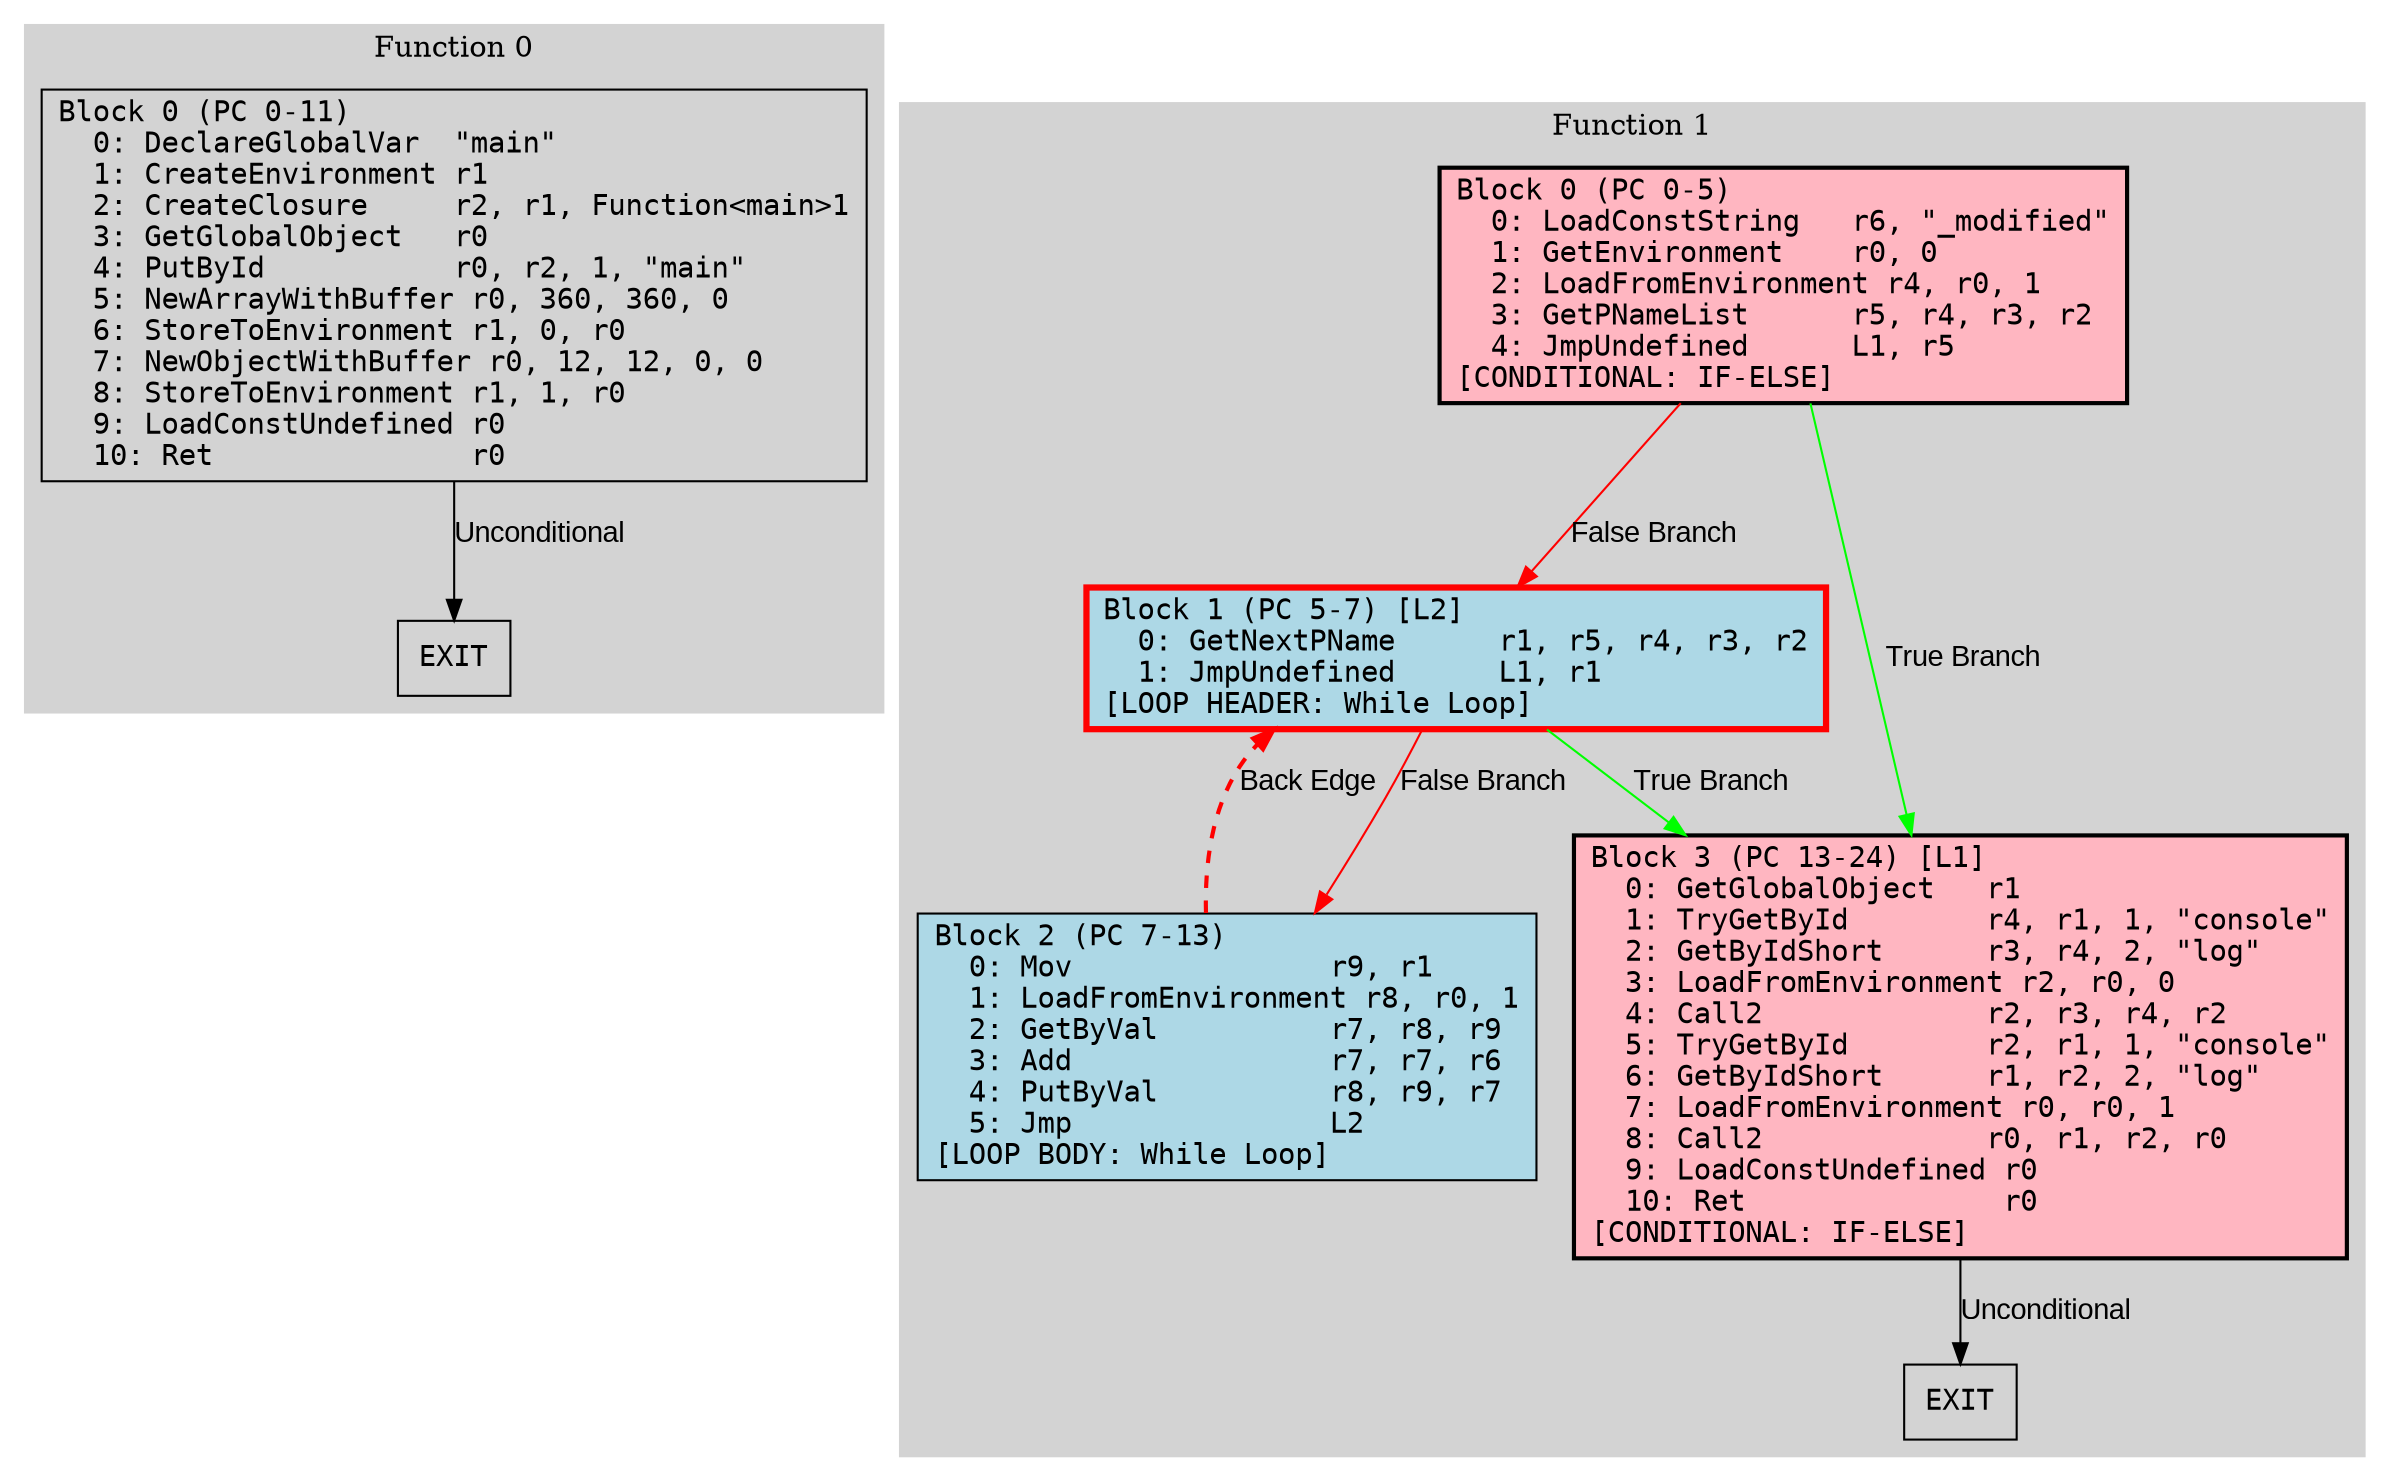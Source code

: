 digraph {
  rankdir=TB;
  node [shape=box, fontname="monospace"];
  edge [fontname="Arial"];

  subgraph cluster_function_0 {
    label = "Function 0";
    style = filled;
    color = lightgrey;

    edge [fontname="Arial"];

    f0_n0 [label="Block 0 (PC 0-11)\l  0: DeclareGlobalVar  \"main\"\l  1: CreateEnvironment r1\l  2: CreateClosure     r2, r1, Function<main>1\l  3: GetGlobalObject   r0\l  4: PutById           r0, r2, 1, \"main\"\l  5: NewArrayWithBuffer r0, 360, 360, 0\l  6: StoreToEnvironment r1, 0, r0\l  7: NewObjectWithBuffer r0, 12, 12, 0, 0\l  8: StoreToEnvironment r1, 1, r0\l  9: LoadConstUndefined r0\l  10: Ret               r0\l"]
    f0_n1 [style=filled, fillcolor=lightgray, label="EXIT"]

    f0_n0 -> f0_n1 [label="Unconditional", color=black]
  }

  subgraph cluster_function_1 {
    label = "Function 1";
    style = filled;
    color = lightgrey;

    edge [fontname="Arial"];

    f1_n0 [style=filled, fillcolor="lightpink", shape=box, penwidth=2, color=black, label="Block 0 (PC 0-5)\l  0: LoadConstString   r6, \"_modified\"\l  1: GetEnvironment    r0, 0\l  2: LoadFromEnvironment r4, r0, 1\l  3: GetPNameList      r5, r4, r3, r2\l  4: JmpUndefined      L1, r5\l[CONDITIONAL: IF-ELSE]\l"]
    f1_n1 [style=filled, fillcolor="lightblue", penwidth=3, color=red, label="Block 1 (PC 5-7) [L2]\l  0: GetNextPName      r1, r5, r4, r3, r2\l  1: JmpUndefined      L1, r1\l[LOOP HEADER: While Loop]\l"]
    f1_n2 [style=filled, fillcolor="lightblue", label="Block 2 (PC 7-13)\l  0: Mov               r9, r1\l  1: LoadFromEnvironment r8, r0, 1\l  2: GetByVal          r7, r8, r9\l  3: Add               r7, r7, r6\l  4: PutByVal          r8, r9, r7\l  5: Jmp               L2\l[LOOP BODY: While Loop]\l"]
    f1_n3 [style=filled, fillcolor="lightpink", shape=box, penwidth=2, color=black, label="Block 3 (PC 13-24) [L1]\l  0: GetGlobalObject   r1\l  1: TryGetById        r4, r1, 1, \"console\"\l  2: GetByIdShort      r3, r4, 2, \"log\"\l  3: LoadFromEnvironment r2, r0, 0\l  4: Call2             r2, r3, r4, r2\l  5: TryGetById        r2, r1, 1, \"console\"\l  6: GetByIdShort      r1, r2, 2, \"log\"\l  7: LoadFromEnvironment r0, r0, 1\l  8: Call2             r0, r1, r2, r0\l  9: LoadConstUndefined r0\l  10: Ret               r0\l[CONDITIONAL: IF-ELSE]\l"]
    f1_n4 [style=filled, fillcolor=lightgray, label="EXIT"]

    f1_n0 -> f1_n3 [label="True Branch", color=green]
    f1_n0 -> f1_n1 [label="False Branch", color=red]
    f1_n1 -> f1_n3 [label="True Branch", color=green]
    f1_n1 -> f1_n2 [label="False Branch", color=red]
    f1_n2 -> f1_n1 [label="Unconditional", color=black, color=red, penwidth=2, style=dashed, label="Back Edge"]
    f1_n3 -> f1_n4 [label="Unconditional", color=black]

    // Analysis Legend
    // Conditional: IF-ELSE
    // Loop: While Loop
  }

}
